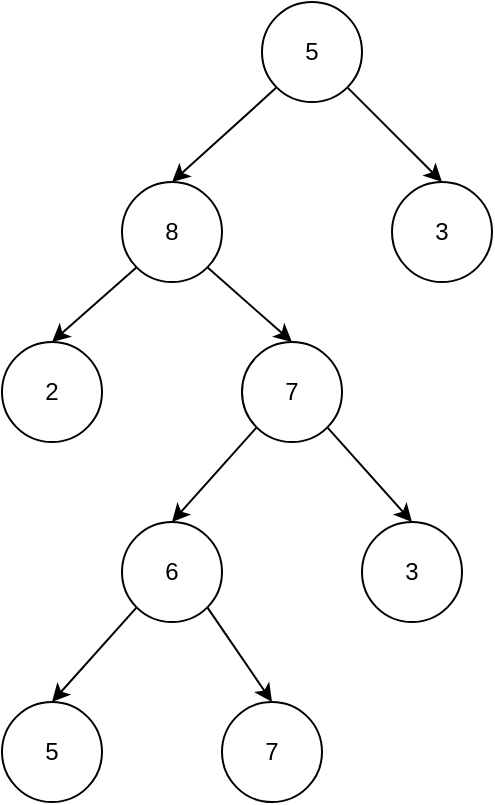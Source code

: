 <mxfile version="24.7.5">
  <diagram name="Page-1" id="fzigwdsPvLUFHeypnSTY">
    <mxGraphModel dx="1026" dy="658" grid="1" gridSize="10" guides="1" tooltips="1" connect="1" arrows="1" fold="1" page="1" pageScale="1" pageWidth="850" pageHeight="1100" math="0" shadow="0">
      <root>
        <mxCell id="0" />
        <mxCell id="1" parent="0" />
        <mxCell id="axlTO_v4iN-88vhWcISZ-1" value="2" style="ellipse;whiteSpace=wrap;html=1;" vertex="1" parent="1">
          <mxGeometry x="230" y="240" width="50" height="50" as="geometry" />
        </mxCell>
        <mxCell id="axlTO_v4iN-88vhWcISZ-11" style="rounded=0;orthogonalLoop=1;jettySize=auto;html=1;exitX=1;exitY=1;exitDx=0;exitDy=0;entryX=0.5;entryY=0;entryDx=0;entryDy=0;" edge="1" parent="1" source="axlTO_v4iN-88vhWcISZ-2" target="axlTO_v4iN-88vhWcISZ-9">
          <mxGeometry relative="1" as="geometry" />
        </mxCell>
        <mxCell id="axlTO_v4iN-88vhWcISZ-12" style="rounded=0;orthogonalLoop=1;jettySize=auto;html=1;exitX=0;exitY=1;exitDx=0;exitDy=0;entryX=0.5;entryY=0;entryDx=0;entryDy=0;" edge="1" parent="1" source="axlTO_v4iN-88vhWcISZ-2" target="axlTO_v4iN-88vhWcISZ-3">
          <mxGeometry relative="1" as="geometry" />
        </mxCell>
        <mxCell id="axlTO_v4iN-88vhWcISZ-2" value="5" style="ellipse;whiteSpace=wrap;html=1;" vertex="1" parent="1">
          <mxGeometry x="360" y="70" width="50" height="50" as="geometry" />
        </mxCell>
        <mxCell id="axlTO_v4iN-88vhWcISZ-13" style="rounded=0;orthogonalLoop=1;jettySize=auto;html=1;exitX=0;exitY=1;exitDx=0;exitDy=0;entryX=0.5;entryY=0;entryDx=0;entryDy=0;" edge="1" parent="1" source="axlTO_v4iN-88vhWcISZ-3" target="axlTO_v4iN-88vhWcISZ-1">
          <mxGeometry relative="1" as="geometry" />
        </mxCell>
        <mxCell id="axlTO_v4iN-88vhWcISZ-14" style="rounded=0;orthogonalLoop=1;jettySize=auto;html=1;exitX=1;exitY=1;exitDx=0;exitDy=0;entryX=0.5;entryY=0;entryDx=0;entryDy=0;" edge="1" parent="1" source="axlTO_v4iN-88vhWcISZ-3" target="axlTO_v4iN-88vhWcISZ-4">
          <mxGeometry relative="1" as="geometry" />
        </mxCell>
        <mxCell id="axlTO_v4iN-88vhWcISZ-3" value="8" style="ellipse;whiteSpace=wrap;html=1;" vertex="1" parent="1">
          <mxGeometry x="290" y="160" width="50" height="50" as="geometry" />
        </mxCell>
        <mxCell id="axlTO_v4iN-88vhWcISZ-15" style="rounded=0;orthogonalLoop=1;jettySize=auto;html=1;exitX=0;exitY=1;exitDx=0;exitDy=0;entryX=0.5;entryY=0;entryDx=0;entryDy=0;" edge="1" parent="1" source="axlTO_v4iN-88vhWcISZ-4" target="axlTO_v4iN-88vhWcISZ-5">
          <mxGeometry relative="1" as="geometry" />
        </mxCell>
        <mxCell id="axlTO_v4iN-88vhWcISZ-4" value="7" style="ellipse;whiteSpace=wrap;html=1;" vertex="1" parent="1">
          <mxGeometry x="350" y="240" width="50" height="50" as="geometry" />
        </mxCell>
        <mxCell id="axlTO_v4iN-88vhWcISZ-16" style="rounded=0;orthogonalLoop=1;jettySize=auto;html=1;exitX=0;exitY=1;exitDx=0;exitDy=0;entryX=0.5;entryY=0;entryDx=0;entryDy=0;" edge="1" parent="1" source="axlTO_v4iN-88vhWcISZ-5" target="axlTO_v4iN-88vhWcISZ-6">
          <mxGeometry relative="1" as="geometry" />
        </mxCell>
        <mxCell id="axlTO_v4iN-88vhWcISZ-17" style="rounded=0;orthogonalLoop=1;jettySize=auto;html=1;exitX=1;exitY=1;exitDx=0;exitDy=0;entryX=0.5;entryY=0;entryDx=0;entryDy=0;" edge="1" parent="1" source="axlTO_v4iN-88vhWcISZ-5" target="axlTO_v4iN-88vhWcISZ-7">
          <mxGeometry relative="1" as="geometry" />
        </mxCell>
        <mxCell id="axlTO_v4iN-88vhWcISZ-5" value="6" style="ellipse;whiteSpace=wrap;html=1;" vertex="1" parent="1">
          <mxGeometry x="290" y="330" width="50" height="50" as="geometry" />
        </mxCell>
        <mxCell id="axlTO_v4iN-88vhWcISZ-6" value="5" style="ellipse;whiteSpace=wrap;html=1;" vertex="1" parent="1">
          <mxGeometry x="230" y="420" width="50" height="50" as="geometry" />
        </mxCell>
        <mxCell id="axlTO_v4iN-88vhWcISZ-7" value="7" style="ellipse;whiteSpace=wrap;html=1;" vertex="1" parent="1">
          <mxGeometry x="340" y="420" width="50" height="50" as="geometry" />
        </mxCell>
        <mxCell id="axlTO_v4iN-88vhWcISZ-8" value="3" style="ellipse;whiteSpace=wrap;html=1;" vertex="1" parent="1">
          <mxGeometry x="410" y="330" width="50" height="50" as="geometry" />
        </mxCell>
        <mxCell id="axlTO_v4iN-88vhWcISZ-9" value="3" style="ellipse;whiteSpace=wrap;html=1;" vertex="1" parent="1">
          <mxGeometry x="425" y="160" width="50" height="50" as="geometry" />
        </mxCell>
        <mxCell id="axlTO_v4iN-88vhWcISZ-18" style="rounded=0;orthogonalLoop=1;jettySize=auto;html=1;exitX=1;exitY=1;exitDx=0;exitDy=0;entryX=0.5;entryY=0;entryDx=0;entryDy=0;" edge="1" parent="1" source="axlTO_v4iN-88vhWcISZ-4" target="axlTO_v4iN-88vhWcISZ-8">
          <mxGeometry relative="1" as="geometry" />
        </mxCell>
      </root>
    </mxGraphModel>
  </diagram>
</mxfile>
